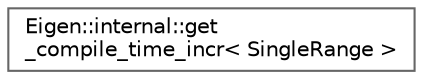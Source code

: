 digraph "Graphical Class Hierarchy"
{
 // LATEX_PDF_SIZE
  bgcolor="transparent";
  edge [fontname=Helvetica,fontsize=10,labelfontname=Helvetica,labelfontsize=10];
  node [fontname=Helvetica,fontsize=10,shape=box,height=0.2,width=0.4];
  rankdir="LR";
  Node0 [id="Node000000",label="Eigen::internal::get\l_compile_time_incr\< SingleRange \>",height=0.2,width=0.4,color="grey40", fillcolor="white", style="filled",URL="$structEigen_1_1internal_1_1get__compile__time__incr_3_01SingleRange_01_4.html",tooltip=" "];
}
